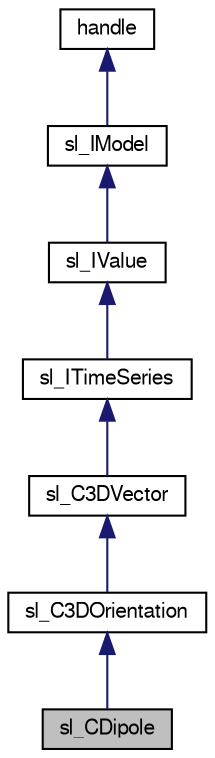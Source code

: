 digraph G
{
  edge [fontname="FreeSans",fontsize="10",labelfontname="FreeSans",labelfontsize="10"];
  node [fontname="FreeSans",fontsize="10",shape=record];
  Node1 [label="sl_CDipole",height=0.2,width=0.4,color="black", fillcolor="grey75", style="filled" fontcolor="black"];
  Node2 -> Node1 [dir="back",color="midnightblue",fontsize="10",style="solid",fontname="FreeSans"];
  Node2 [label="sl_C3DOrientation",height=0.2,width=0.4,color="black", fillcolor="white", style="filled",URL="$classsl___c3_d_orientation.html",tooltip="ToDo Summary of this class."];
  Node3 -> Node2 [dir="back",color="midnightblue",fontsize="10",style="solid",fontname="FreeSans"];
  Node3 [label="sl_C3DVector",height=0.2,width=0.4,color="black", fillcolor="white", style="filled",URL="$classsl___c3_d_vector.html",tooltip="ToDo Summary of this class."];
  Node4 -> Node3 [dir="back",color="midnightblue",fontsize="10",style="solid",fontname="FreeSans"];
  Node4 [label="sl_ITimeSeries",height=0.2,width=0.4,color="black", fillcolor="white", style="filled",URL="$classsl___i_time_series.html",tooltip="ToDo Summary of this class."];
  Node5 -> Node4 [dir="back",color="midnightblue",fontsize="10",style="solid",fontname="FreeSans"];
  Node5 [label="sl_IValue",height=0.2,width=0.4,color="black", fillcolor="white", style="filled",URL="$classsl___i_value.html",tooltip="ToDo Summary of this class."];
  Node6 -> Node5 [dir="back",color="midnightblue",fontsize="10",style="solid",fontname="FreeSans"];
  Node6 [label="sl_IModel",height=0.2,width=0.4,color="black", fillcolor="white", style="filled",URL="$classsl___i_model.html",tooltip="ToDo Summary of this class."];
  Node7 -> Node6 [dir="back",color="midnightblue",fontsize="10",style="solid",fontname="FreeSans"];
  Node7 [label="handle",height=0.2,width=0.4,color="black", fillcolor="white", style="filled",URL="$classhandle.html"];
}

